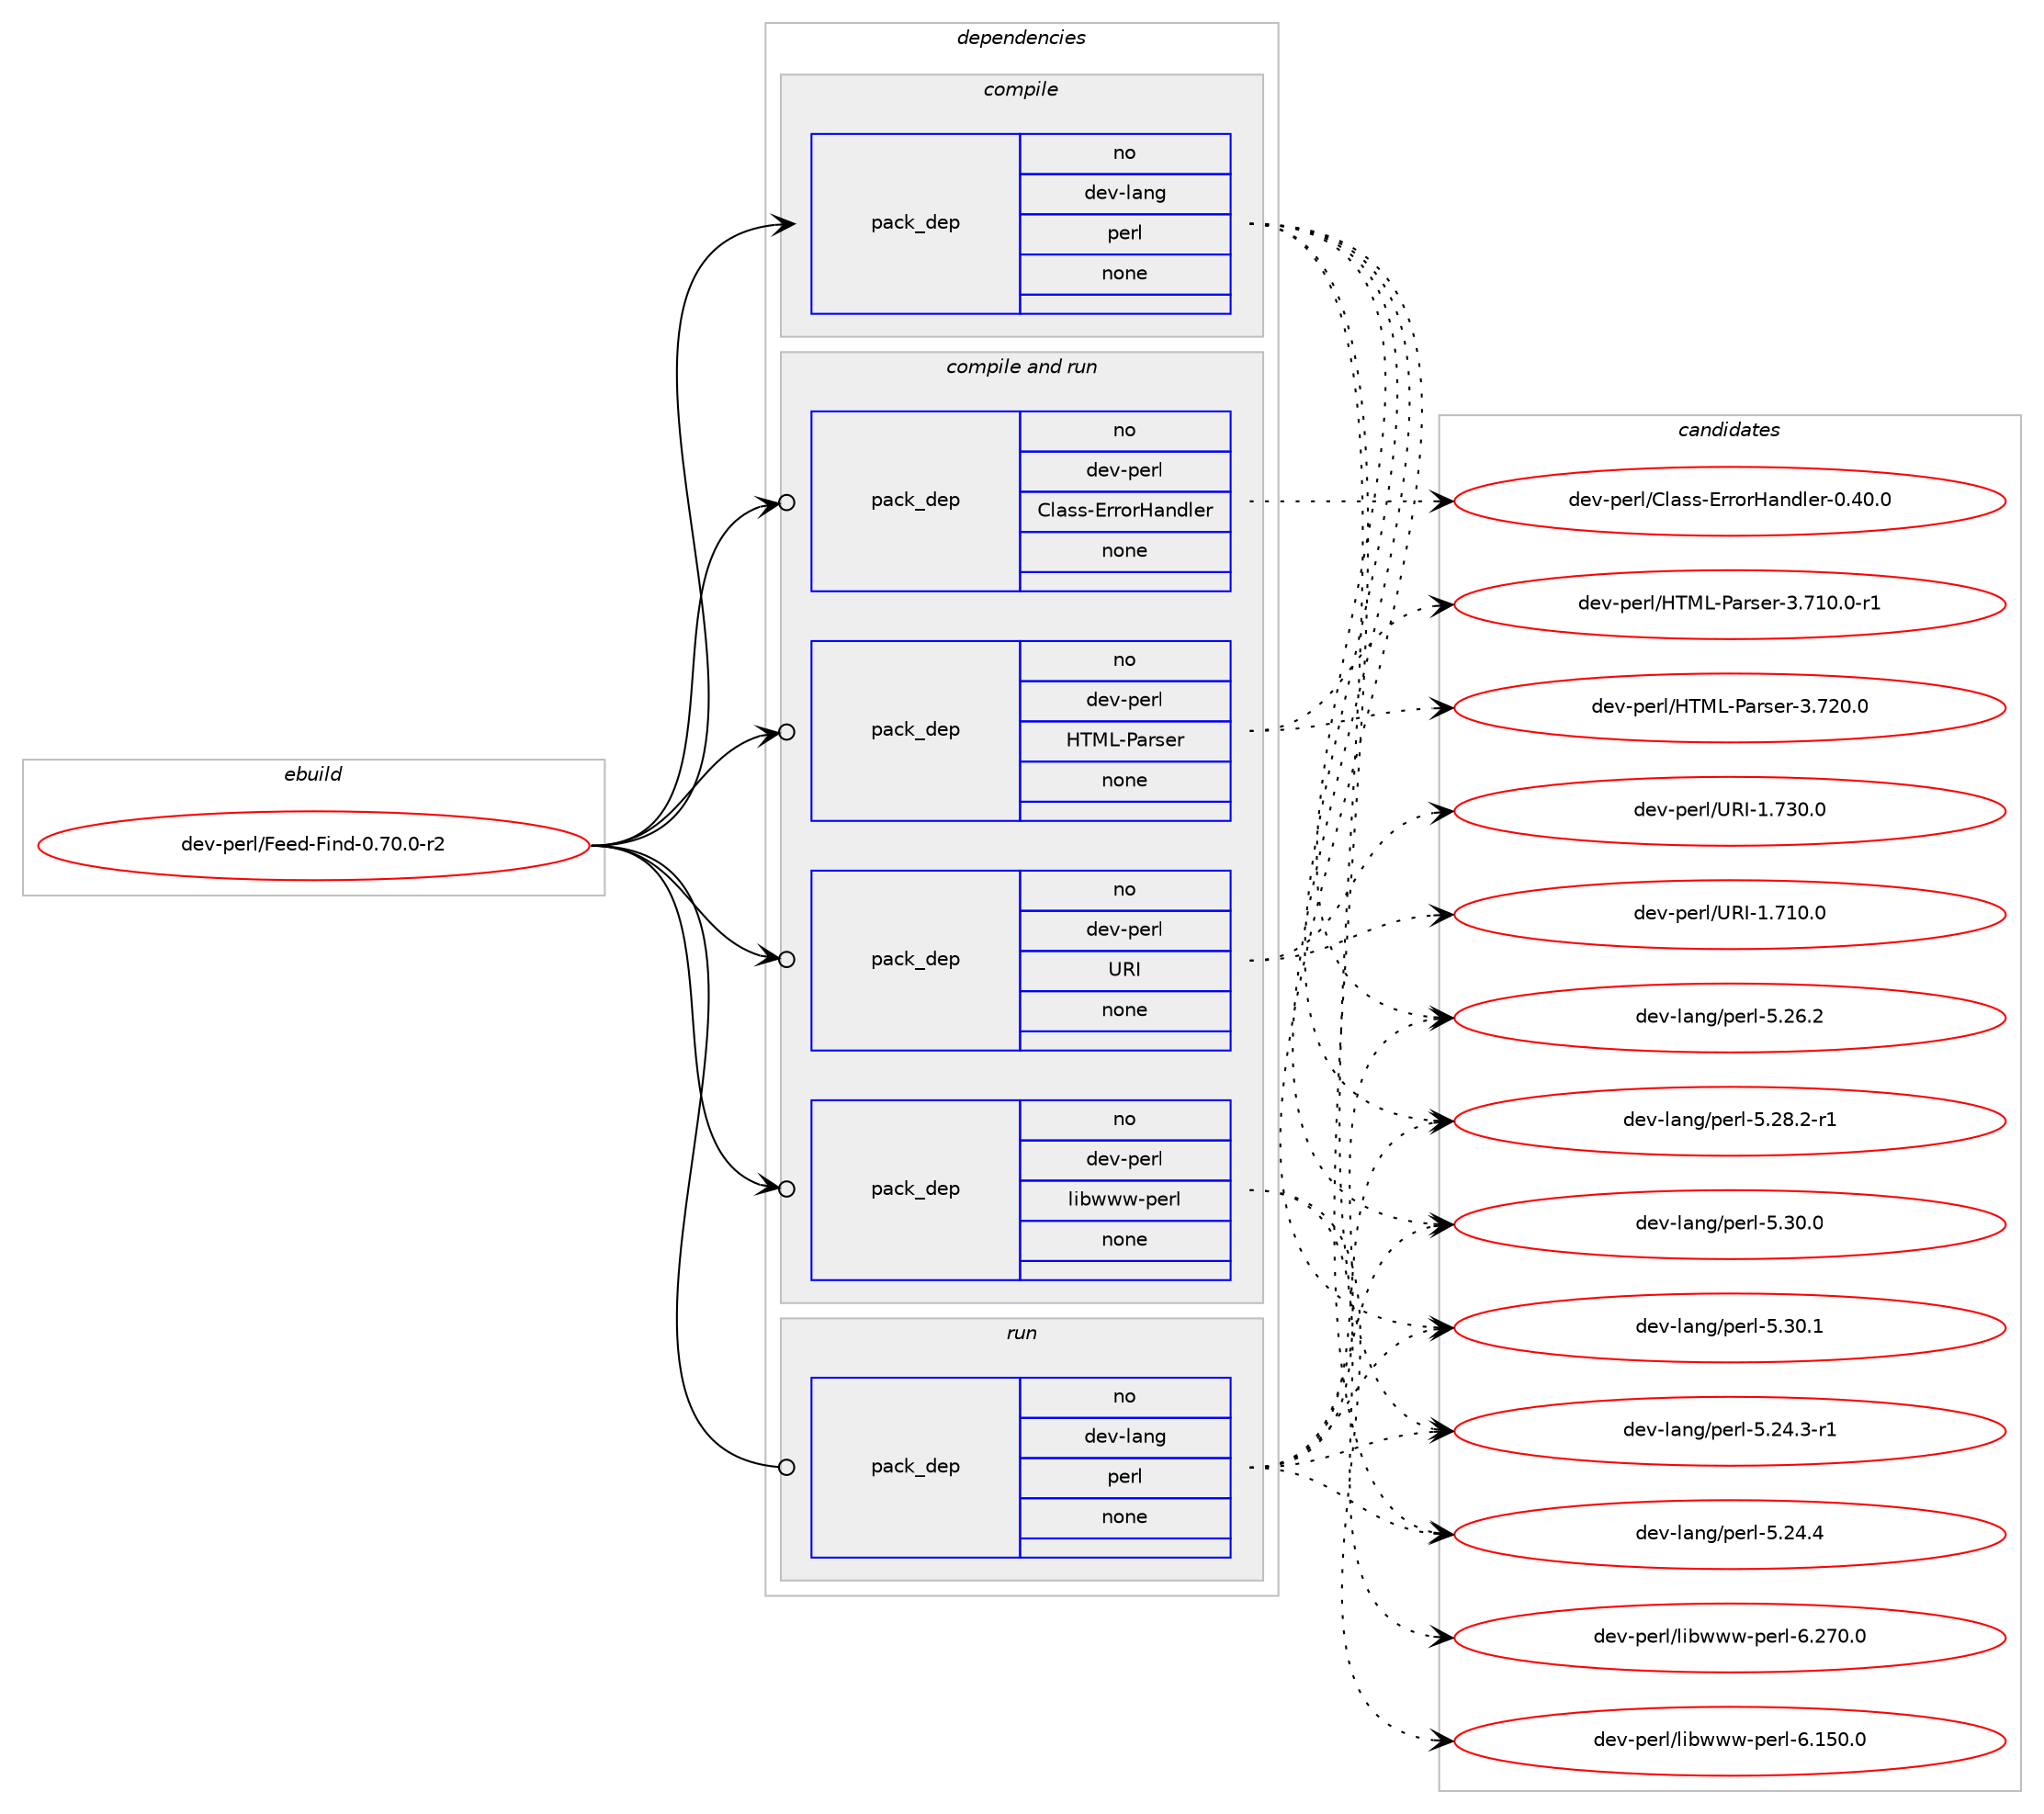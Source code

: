 digraph prolog {

# *************
# Graph options
# *************

newrank=true;
concentrate=true;
compound=true;
graph [rankdir=LR,fontname=Helvetica,fontsize=10,ranksep=1.5];#, ranksep=2.5, nodesep=0.2];
edge  [arrowhead=vee];
node  [fontname=Helvetica,fontsize=10];

# **********
# The ebuild
# **********

subgraph cluster_leftcol {
color=gray;
rank=same;
label=<<i>ebuild</i>>;
id [label="dev-perl/Feed-Find-0.70.0-r2", color=red, width=4, href="../dev-perl/Feed-Find-0.70.0-r2.svg"];
}

# ****************
# The dependencies
# ****************

subgraph cluster_midcol {
color=gray;
label=<<i>dependencies</i>>;
subgraph cluster_compile {
fillcolor="#eeeeee";
style=filled;
label=<<i>compile</i>>;
subgraph pack432571 {
dependency577855 [label=<<TABLE BORDER="0" CELLBORDER="1" CELLSPACING="0" CELLPADDING="4" WIDTH="220"><TR><TD ROWSPAN="6" CELLPADDING="30">pack_dep</TD></TR><TR><TD WIDTH="110">no</TD></TR><TR><TD>dev-lang</TD></TR><TR><TD>perl</TD></TR><TR><TD>none</TD></TR><TR><TD></TD></TR></TABLE>>, shape=none, color=blue];
}
id:e -> dependency577855:w [weight=20,style="solid",arrowhead="vee"];
}
subgraph cluster_compileandrun {
fillcolor="#eeeeee";
style=filled;
label=<<i>compile and run</i>>;
subgraph pack432572 {
dependency577856 [label=<<TABLE BORDER="0" CELLBORDER="1" CELLSPACING="0" CELLPADDING="4" WIDTH="220"><TR><TD ROWSPAN="6" CELLPADDING="30">pack_dep</TD></TR><TR><TD WIDTH="110">no</TD></TR><TR><TD>dev-perl</TD></TR><TR><TD>Class-ErrorHandler</TD></TR><TR><TD>none</TD></TR><TR><TD></TD></TR></TABLE>>, shape=none, color=blue];
}
id:e -> dependency577856:w [weight=20,style="solid",arrowhead="odotvee"];
subgraph pack432573 {
dependency577857 [label=<<TABLE BORDER="0" CELLBORDER="1" CELLSPACING="0" CELLPADDING="4" WIDTH="220"><TR><TD ROWSPAN="6" CELLPADDING="30">pack_dep</TD></TR><TR><TD WIDTH="110">no</TD></TR><TR><TD>dev-perl</TD></TR><TR><TD>HTML-Parser</TD></TR><TR><TD>none</TD></TR><TR><TD></TD></TR></TABLE>>, shape=none, color=blue];
}
id:e -> dependency577857:w [weight=20,style="solid",arrowhead="odotvee"];
subgraph pack432574 {
dependency577858 [label=<<TABLE BORDER="0" CELLBORDER="1" CELLSPACING="0" CELLPADDING="4" WIDTH="220"><TR><TD ROWSPAN="6" CELLPADDING="30">pack_dep</TD></TR><TR><TD WIDTH="110">no</TD></TR><TR><TD>dev-perl</TD></TR><TR><TD>URI</TD></TR><TR><TD>none</TD></TR><TR><TD></TD></TR></TABLE>>, shape=none, color=blue];
}
id:e -> dependency577858:w [weight=20,style="solid",arrowhead="odotvee"];
subgraph pack432575 {
dependency577859 [label=<<TABLE BORDER="0" CELLBORDER="1" CELLSPACING="0" CELLPADDING="4" WIDTH="220"><TR><TD ROWSPAN="6" CELLPADDING="30">pack_dep</TD></TR><TR><TD WIDTH="110">no</TD></TR><TR><TD>dev-perl</TD></TR><TR><TD>libwww-perl</TD></TR><TR><TD>none</TD></TR><TR><TD></TD></TR></TABLE>>, shape=none, color=blue];
}
id:e -> dependency577859:w [weight=20,style="solid",arrowhead="odotvee"];
}
subgraph cluster_run {
fillcolor="#eeeeee";
style=filled;
label=<<i>run</i>>;
subgraph pack432576 {
dependency577860 [label=<<TABLE BORDER="0" CELLBORDER="1" CELLSPACING="0" CELLPADDING="4" WIDTH="220"><TR><TD ROWSPAN="6" CELLPADDING="30">pack_dep</TD></TR><TR><TD WIDTH="110">no</TD></TR><TR><TD>dev-lang</TD></TR><TR><TD>perl</TD></TR><TR><TD>none</TD></TR><TR><TD></TD></TR></TABLE>>, shape=none, color=blue];
}
id:e -> dependency577860:w [weight=20,style="solid",arrowhead="odot"];
}
}

# **************
# The candidates
# **************

subgraph cluster_choices {
rank=same;
color=gray;
label=<<i>candidates</i>>;

subgraph choice432571 {
color=black;
nodesep=1;
choice100101118451089711010347112101114108455346505246514511449 [label="dev-lang/perl-5.24.3-r1", color=red, width=4,href="../dev-lang/perl-5.24.3-r1.svg"];
choice10010111845108971101034711210111410845534650524652 [label="dev-lang/perl-5.24.4", color=red, width=4,href="../dev-lang/perl-5.24.4.svg"];
choice10010111845108971101034711210111410845534650544650 [label="dev-lang/perl-5.26.2", color=red, width=4,href="../dev-lang/perl-5.26.2.svg"];
choice100101118451089711010347112101114108455346505646504511449 [label="dev-lang/perl-5.28.2-r1", color=red, width=4,href="../dev-lang/perl-5.28.2-r1.svg"];
choice10010111845108971101034711210111410845534651484648 [label="dev-lang/perl-5.30.0", color=red, width=4,href="../dev-lang/perl-5.30.0.svg"];
choice10010111845108971101034711210111410845534651484649 [label="dev-lang/perl-5.30.1", color=red, width=4,href="../dev-lang/perl-5.30.1.svg"];
dependency577855:e -> choice100101118451089711010347112101114108455346505246514511449:w [style=dotted,weight="100"];
dependency577855:e -> choice10010111845108971101034711210111410845534650524652:w [style=dotted,weight="100"];
dependency577855:e -> choice10010111845108971101034711210111410845534650544650:w [style=dotted,weight="100"];
dependency577855:e -> choice100101118451089711010347112101114108455346505646504511449:w [style=dotted,weight="100"];
dependency577855:e -> choice10010111845108971101034711210111410845534651484648:w [style=dotted,weight="100"];
dependency577855:e -> choice10010111845108971101034711210111410845534651484649:w [style=dotted,weight="100"];
}
subgraph choice432572 {
color=black;
nodesep=1;
choice100101118451121011141084767108971151154569114114111114729711010010810111445484652484648 [label="dev-perl/Class-ErrorHandler-0.40.0", color=red, width=4,href="../dev-perl/Class-ErrorHandler-0.40.0.svg"];
dependency577856:e -> choice100101118451121011141084767108971151154569114114111114729711010010810111445484652484648:w [style=dotted,weight="100"];
}
subgraph choice432573 {
color=black;
nodesep=1;
choice10010111845112101114108477284777645809711411510111445514655494846484511449 [label="dev-perl/HTML-Parser-3.710.0-r1", color=red, width=4,href="../dev-perl/HTML-Parser-3.710.0-r1.svg"];
choice1001011184511210111410847728477764580971141151011144551465550484648 [label="dev-perl/HTML-Parser-3.720.0", color=red, width=4,href="../dev-perl/HTML-Parser-3.720.0.svg"];
dependency577857:e -> choice10010111845112101114108477284777645809711411510111445514655494846484511449:w [style=dotted,weight="100"];
dependency577857:e -> choice1001011184511210111410847728477764580971141151011144551465550484648:w [style=dotted,weight="100"];
}
subgraph choice432574 {
color=black;
nodesep=1;
choice10010111845112101114108478582734549465549484648 [label="dev-perl/URI-1.710.0", color=red, width=4,href="../dev-perl/URI-1.710.0.svg"];
choice10010111845112101114108478582734549465551484648 [label="dev-perl/URI-1.730.0", color=red, width=4,href="../dev-perl/URI-1.730.0.svg"];
dependency577858:e -> choice10010111845112101114108478582734549465549484648:w [style=dotted,weight="100"];
dependency577858:e -> choice10010111845112101114108478582734549465551484648:w [style=dotted,weight="100"];
}
subgraph choice432575 {
color=black;
nodesep=1;
choice100101118451121011141084710810598119119119451121011141084554464953484648 [label="dev-perl/libwww-perl-6.150.0", color=red, width=4,href="../dev-perl/libwww-perl-6.150.0.svg"];
choice100101118451121011141084710810598119119119451121011141084554465055484648 [label="dev-perl/libwww-perl-6.270.0", color=red, width=4,href="../dev-perl/libwww-perl-6.270.0.svg"];
dependency577859:e -> choice100101118451121011141084710810598119119119451121011141084554464953484648:w [style=dotted,weight="100"];
dependency577859:e -> choice100101118451121011141084710810598119119119451121011141084554465055484648:w [style=dotted,weight="100"];
}
subgraph choice432576 {
color=black;
nodesep=1;
choice100101118451089711010347112101114108455346505246514511449 [label="dev-lang/perl-5.24.3-r1", color=red, width=4,href="../dev-lang/perl-5.24.3-r1.svg"];
choice10010111845108971101034711210111410845534650524652 [label="dev-lang/perl-5.24.4", color=red, width=4,href="../dev-lang/perl-5.24.4.svg"];
choice10010111845108971101034711210111410845534650544650 [label="dev-lang/perl-5.26.2", color=red, width=4,href="../dev-lang/perl-5.26.2.svg"];
choice100101118451089711010347112101114108455346505646504511449 [label="dev-lang/perl-5.28.2-r1", color=red, width=4,href="../dev-lang/perl-5.28.2-r1.svg"];
choice10010111845108971101034711210111410845534651484648 [label="dev-lang/perl-5.30.0", color=red, width=4,href="../dev-lang/perl-5.30.0.svg"];
choice10010111845108971101034711210111410845534651484649 [label="dev-lang/perl-5.30.1", color=red, width=4,href="../dev-lang/perl-5.30.1.svg"];
dependency577860:e -> choice100101118451089711010347112101114108455346505246514511449:w [style=dotted,weight="100"];
dependency577860:e -> choice10010111845108971101034711210111410845534650524652:w [style=dotted,weight="100"];
dependency577860:e -> choice10010111845108971101034711210111410845534650544650:w [style=dotted,weight="100"];
dependency577860:e -> choice100101118451089711010347112101114108455346505646504511449:w [style=dotted,weight="100"];
dependency577860:e -> choice10010111845108971101034711210111410845534651484648:w [style=dotted,weight="100"];
dependency577860:e -> choice10010111845108971101034711210111410845534651484649:w [style=dotted,weight="100"];
}
}

}
